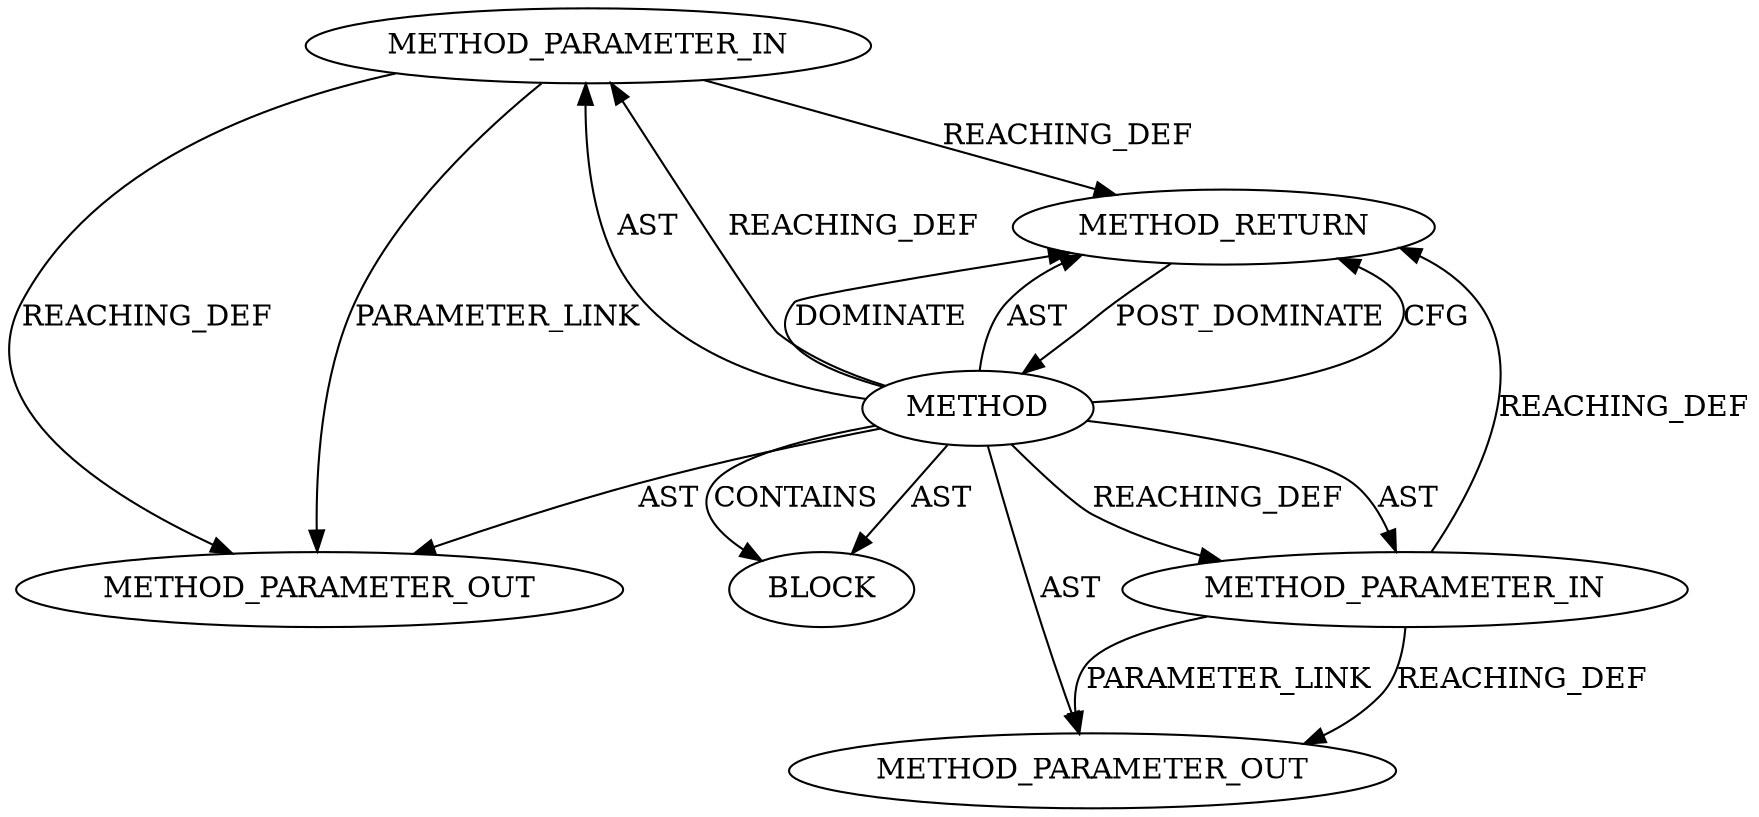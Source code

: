 digraph {
  20501 [label=METHOD_PARAMETER_IN ORDER=1 CODE="p1" IS_VARIADIC=false TYPE_FULL_NAME="ANY" EVALUATION_STRATEGY="BY_VALUE" INDEX=1 NAME="p1"]
  22208 [label=METHOD_PARAMETER_OUT ORDER=2 CODE="p2" IS_VARIADIC=false TYPE_FULL_NAME="ANY" EVALUATION_STRATEGY="BY_VALUE" INDEX=2 NAME="p2"]
  22207 [label=METHOD_PARAMETER_OUT ORDER=1 CODE="p1" IS_VARIADIC=false TYPE_FULL_NAME="ANY" EVALUATION_STRATEGY="BY_VALUE" INDEX=1 NAME="p1"]
  20504 [label=METHOD_RETURN ORDER=2 CODE="RET" TYPE_FULL_NAME="ANY" EVALUATION_STRATEGY="BY_VALUE"]
  20500 [label=METHOD AST_PARENT_TYPE="NAMESPACE_BLOCK" AST_PARENT_FULL_NAME="<global>" ORDER=0 CODE="<empty>" FULL_NAME="nla_nest_end" IS_EXTERNAL=true FILENAME="<empty>" SIGNATURE="" NAME="nla_nest_end"]
  20502 [label=METHOD_PARAMETER_IN ORDER=2 CODE="p2" IS_VARIADIC=false TYPE_FULL_NAME="ANY" EVALUATION_STRATEGY="BY_VALUE" INDEX=2 NAME="p2"]
  20503 [label=BLOCK ORDER=1 ARGUMENT_INDEX=1 CODE="<empty>" TYPE_FULL_NAME="ANY"]
  20500 -> 22208 [label=AST ]
  20500 -> 20501 [label=AST ]
  20501 -> 22207 [label=REACHING_DEF VARIABLE="p1"]
  20500 -> 20504 [label=CFG ]
  20502 -> 20504 [label=REACHING_DEF VARIABLE="p2"]
  20500 -> 22207 [label=AST ]
  20500 -> 20504 [label=DOMINATE ]
  20504 -> 20500 [label=POST_DOMINATE ]
  20500 -> 20503 [label=AST ]
  20500 -> 20501 [label=REACHING_DEF VARIABLE=""]
  20500 -> 20503 [label=CONTAINS ]
  20501 -> 20504 [label=REACHING_DEF VARIABLE="p1"]
  20502 -> 22208 [label=REACHING_DEF VARIABLE="p2"]
  20501 -> 22207 [label=PARAMETER_LINK ]
  20500 -> 20502 [label=AST ]
  20500 -> 20502 [label=REACHING_DEF VARIABLE=""]
  20502 -> 22208 [label=PARAMETER_LINK ]
  20500 -> 20504 [label=AST ]
}
